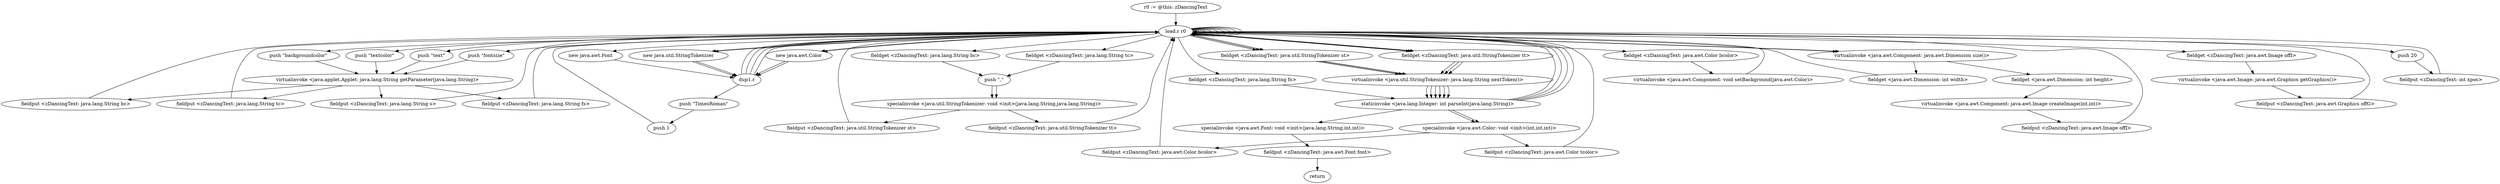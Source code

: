 digraph "" {
    "r0 := @this: zDancingText"
    "load.r r0"
    "r0 := @this: zDancingText"->"load.r r0";
    "load.r r0"->"load.r r0";
    "push \"backgroundcolor\""
    "load.r r0"->"push \"backgroundcolor\"";
    "virtualinvoke <java.applet.Applet: java.lang.String getParameter(java.lang.String)>"
    "push \"backgroundcolor\""->"virtualinvoke <java.applet.Applet: java.lang.String getParameter(java.lang.String)>";
    "fieldput <zDancingText: java.lang.String bc>"
    "virtualinvoke <java.applet.Applet: java.lang.String getParameter(java.lang.String)>"->"fieldput <zDancingText: java.lang.String bc>";
    "fieldput <zDancingText: java.lang.String bc>"->"load.r r0";
    "new java.util.StringTokenizer"
    "load.r r0"->"new java.util.StringTokenizer";
    "dup1.r"
    "new java.util.StringTokenizer"->"dup1.r";
    "dup1.r"->"load.r r0";
    "fieldget <zDancingText: java.lang.String bc>"
    "load.r r0"->"fieldget <zDancingText: java.lang.String bc>";
    "push \",\""
    "fieldget <zDancingText: java.lang.String bc>"->"push \",\"";
    "specialinvoke <java.util.StringTokenizer: void <init>(java.lang.String,java.lang.String)>"
    "push \",\""->"specialinvoke <java.util.StringTokenizer: void <init>(java.lang.String,java.lang.String)>";
    "fieldput <zDancingText: java.util.StringTokenizer st>"
    "specialinvoke <java.util.StringTokenizer: void <init>(java.lang.String,java.lang.String)>"->"fieldput <zDancingText: java.util.StringTokenizer st>";
    "fieldput <zDancingText: java.util.StringTokenizer st>"->"load.r r0";
    "new java.awt.Color"
    "load.r r0"->"new java.awt.Color";
    "new java.awt.Color"->"dup1.r";
    "dup1.r"->"load.r r0";
    "fieldget <zDancingText: java.util.StringTokenizer st>"
    "load.r r0"->"fieldget <zDancingText: java.util.StringTokenizer st>";
    "virtualinvoke <java.util.StringTokenizer: java.lang.String nextToken()>"
    "fieldget <zDancingText: java.util.StringTokenizer st>"->"virtualinvoke <java.util.StringTokenizer: java.lang.String nextToken()>";
    "staticinvoke <java.lang.Integer: int parseInt(java.lang.String)>"
    "virtualinvoke <java.util.StringTokenizer: java.lang.String nextToken()>"->"staticinvoke <java.lang.Integer: int parseInt(java.lang.String)>";
    "staticinvoke <java.lang.Integer: int parseInt(java.lang.String)>"->"load.r r0";
    "load.r r0"->"fieldget <zDancingText: java.util.StringTokenizer st>";
    "fieldget <zDancingText: java.util.StringTokenizer st>"->"virtualinvoke <java.util.StringTokenizer: java.lang.String nextToken()>";
    "virtualinvoke <java.util.StringTokenizer: java.lang.String nextToken()>"->"staticinvoke <java.lang.Integer: int parseInt(java.lang.String)>";
    "staticinvoke <java.lang.Integer: int parseInt(java.lang.String)>"->"load.r r0";
    "load.r r0"->"fieldget <zDancingText: java.util.StringTokenizer st>";
    "fieldget <zDancingText: java.util.StringTokenizer st>"->"virtualinvoke <java.util.StringTokenizer: java.lang.String nextToken()>";
    "virtualinvoke <java.util.StringTokenizer: java.lang.String nextToken()>"->"staticinvoke <java.lang.Integer: int parseInt(java.lang.String)>";
    "specialinvoke <java.awt.Color: void <init>(int,int,int)>"
    "staticinvoke <java.lang.Integer: int parseInt(java.lang.String)>"->"specialinvoke <java.awt.Color: void <init>(int,int,int)>";
    "fieldput <zDancingText: java.awt.Color bcolor>"
    "specialinvoke <java.awt.Color: void <init>(int,int,int)>"->"fieldput <zDancingText: java.awt.Color bcolor>";
    "fieldput <zDancingText: java.awt.Color bcolor>"->"load.r r0";
    "load.r r0"->"load.r r0";
    "fieldget <zDancingText: java.awt.Color bcolor>"
    "load.r r0"->"fieldget <zDancingText: java.awt.Color bcolor>";
    "virtualinvoke <java.awt.Component: void setBackground(java.awt.Color)>"
    "fieldget <zDancingText: java.awt.Color bcolor>"->"virtualinvoke <java.awt.Component: void setBackground(java.awt.Color)>";
    "virtualinvoke <java.awt.Component: void setBackground(java.awt.Color)>"->"load.r r0";
    "load.r r0"->"load.r r0";
    "push \"textcolor\""
    "load.r r0"->"push \"textcolor\"";
    "push \"textcolor\""->"virtualinvoke <java.applet.Applet: java.lang.String getParameter(java.lang.String)>";
    "fieldput <zDancingText: java.lang.String tc>"
    "virtualinvoke <java.applet.Applet: java.lang.String getParameter(java.lang.String)>"->"fieldput <zDancingText: java.lang.String tc>";
    "fieldput <zDancingText: java.lang.String tc>"->"load.r r0";
    "load.r r0"->"new java.util.StringTokenizer";
    "new java.util.StringTokenizer"->"dup1.r";
    "dup1.r"->"load.r r0";
    "fieldget <zDancingText: java.lang.String tc>"
    "load.r r0"->"fieldget <zDancingText: java.lang.String tc>";
    "fieldget <zDancingText: java.lang.String tc>"->"push \",\"";
    "push \",\""->"specialinvoke <java.util.StringTokenizer: void <init>(java.lang.String,java.lang.String)>";
    "fieldput <zDancingText: java.util.StringTokenizer tt>"
    "specialinvoke <java.util.StringTokenizer: void <init>(java.lang.String,java.lang.String)>"->"fieldput <zDancingText: java.util.StringTokenizer tt>";
    "fieldput <zDancingText: java.util.StringTokenizer tt>"->"load.r r0";
    "load.r r0"->"new java.awt.Color";
    "new java.awt.Color"->"dup1.r";
    "dup1.r"->"load.r r0";
    "fieldget <zDancingText: java.util.StringTokenizer tt>"
    "load.r r0"->"fieldget <zDancingText: java.util.StringTokenizer tt>";
    "fieldget <zDancingText: java.util.StringTokenizer tt>"->"virtualinvoke <java.util.StringTokenizer: java.lang.String nextToken()>";
    "virtualinvoke <java.util.StringTokenizer: java.lang.String nextToken()>"->"staticinvoke <java.lang.Integer: int parseInt(java.lang.String)>";
    "staticinvoke <java.lang.Integer: int parseInt(java.lang.String)>"->"load.r r0";
    "load.r r0"->"fieldget <zDancingText: java.util.StringTokenizer tt>";
    "fieldget <zDancingText: java.util.StringTokenizer tt>"->"virtualinvoke <java.util.StringTokenizer: java.lang.String nextToken()>";
    "virtualinvoke <java.util.StringTokenizer: java.lang.String nextToken()>"->"staticinvoke <java.lang.Integer: int parseInt(java.lang.String)>";
    "staticinvoke <java.lang.Integer: int parseInt(java.lang.String)>"->"load.r r0";
    "load.r r0"->"fieldget <zDancingText: java.util.StringTokenizer tt>";
    "fieldget <zDancingText: java.util.StringTokenizer tt>"->"virtualinvoke <java.util.StringTokenizer: java.lang.String nextToken()>";
    "virtualinvoke <java.util.StringTokenizer: java.lang.String nextToken()>"->"staticinvoke <java.lang.Integer: int parseInt(java.lang.String)>";
    "staticinvoke <java.lang.Integer: int parseInt(java.lang.String)>"->"specialinvoke <java.awt.Color: void <init>(int,int,int)>";
    "fieldput <zDancingText: java.awt.Color tcolor>"
    "specialinvoke <java.awt.Color: void <init>(int,int,int)>"->"fieldput <zDancingText: java.awt.Color tcolor>";
    "fieldput <zDancingText: java.awt.Color tcolor>"->"load.r r0";
    "load.r r0"->"load.r r0";
    "load.r r0"->"load.r r0";
    "virtualinvoke <java.awt.Component: java.awt.Dimension size()>"
    "load.r r0"->"virtualinvoke <java.awt.Component: java.awt.Dimension size()>";
    "fieldget <java.awt.Dimension: int width>"
    "virtualinvoke <java.awt.Component: java.awt.Dimension size()>"->"fieldget <java.awt.Dimension: int width>";
    "fieldget <java.awt.Dimension: int width>"->"load.r r0";
    "load.r r0"->"virtualinvoke <java.awt.Component: java.awt.Dimension size()>";
    "fieldget <java.awt.Dimension: int height>"
    "virtualinvoke <java.awt.Component: java.awt.Dimension size()>"->"fieldget <java.awt.Dimension: int height>";
    "virtualinvoke <java.awt.Component: java.awt.Image createImage(int,int)>"
    "fieldget <java.awt.Dimension: int height>"->"virtualinvoke <java.awt.Component: java.awt.Image createImage(int,int)>";
    "fieldput <zDancingText: java.awt.Image offI>"
    "virtualinvoke <java.awt.Component: java.awt.Image createImage(int,int)>"->"fieldput <zDancingText: java.awt.Image offI>";
    "fieldput <zDancingText: java.awt.Image offI>"->"load.r r0";
    "load.r r0"->"load.r r0";
    "fieldget <zDancingText: java.awt.Image offI>"
    "load.r r0"->"fieldget <zDancingText: java.awt.Image offI>";
    "virtualinvoke <java.awt.Image: java.awt.Graphics getGraphics()>"
    "fieldget <zDancingText: java.awt.Image offI>"->"virtualinvoke <java.awt.Image: java.awt.Graphics getGraphics()>";
    "fieldput <zDancingText: java.awt.Graphics offG>"
    "virtualinvoke <java.awt.Image: java.awt.Graphics getGraphics()>"->"fieldput <zDancingText: java.awt.Graphics offG>";
    "fieldput <zDancingText: java.awt.Graphics offG>"->"load.r r0";
    "load.r r0"->"load.r r0";
    "push \"text\""
    "load.r r0"->"push \"text\"";
    "push \"text\""->"virtualinvoke <java.applet.Applet: java.lang.String getParameter(java.lang.String)>";
    "fieldput <zDancingText: java.lang.String s>"
    "virtualinvoke <java.applet.Applet: java.lang.String getParameter(java.lang.String)>"->"fieldput <zDancingText: java.lang.String s>";
    "fieldput <zDancingText: java.lang.String s>"->"load.r r0";
    "push 20"
    "load.r r0"->"push 20";
    "fieldput <zDancingText: int xpos>"
    "push 20"->"fieldput <zDancingText: int xpos>";
    "fieldput <zDancingText: int xpos>"->"load.r r0";
    "load.r r0"->"load.r r0";
    "push \"fontsize\""
    "load.r r0"->"push \"fontsize\"";
    "push \"fontsize\""->"virtualinvoke <java.applet.Applet: java.lang.String getParameter(java.lang.String)>";
    "fieldput <zDancingText: java.lang.String fs>"
    "virtualinvoke <java.applet.Applet: java.lang.String getParameter(java.lang.String)>"->"fieldput <zDancingText: java.lang.String fs>";
    "fieldput <zDancingText: java.lang.String fs>"->"load.r r0";
    "new java.awt.Font"
    "load.r r0"->"new java.awt.Font";
    "new java.awt.Font"->"dup1.r";
    "push \"TimesRoman\""
    "dup1.r"->"push \"TimesRoman\"";
    "push 1"
    "push \"TimesRoman\""->"push 1";
    "push 1"->"load.r r0";
    "fieldget <zDancingText: java.lang.String fs>"
    "load.r r0"->"fieldget <zDancingText: java.lang.String fs>";
    "fieldget <zDancingText: java.lang.String fs>"->"staticinvoke <java.lang.Integer: int parseInt(java.lang.String)>";
    "specialinvoke <java.awt.Font: void <init>(java.lang.String,int,int)>"
    "staticinvoke <java.lang.Integer: int parseInt(java.lang.String)>"->"specialinvoke <java.awt.Font: void <init>(java.lang.String,int,int)>";
    "fieldput <zDancingText: java.awt.Font font>"
    "specialinvoke <java.awt.Font: void <init>(java.lang.String,int,int)>"->"fieldput <zDancingText: java.awt.Font font>";
    "return"
    "fieldput <zDancingText: java.awt.Font font>"->"return";
}
